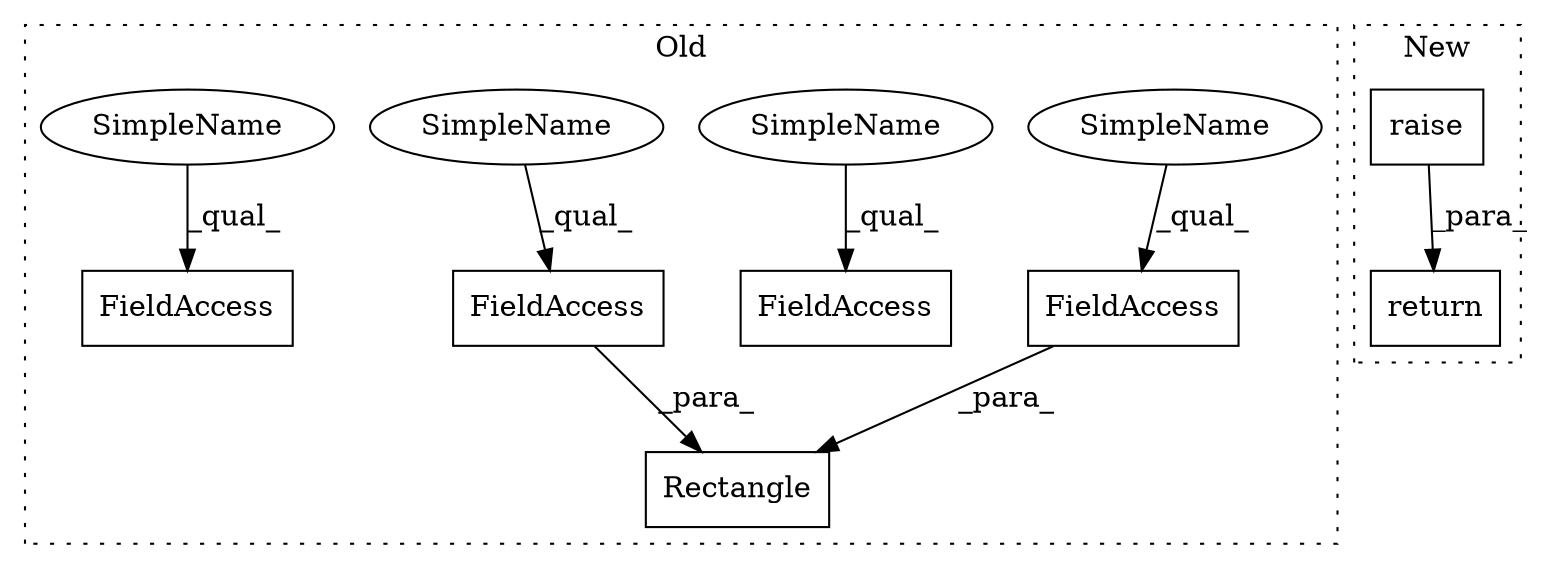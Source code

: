 digraph G {
subgraph cluster0 {
1 [label="Rectangle" a="32" s="23456,23486" l="10,1" shape="box"];
3 [label="FieldAccess" a="22" s="23477" l="9" shape="box"];
4 [label="FieldAccess" a="22" s="23508" l="10" shape="box"];
5 [label="FieldAccess" a="22" s="23446" l="9" shape="box"];
6 [label="FieldAccess" a="22" s="23466" l="10" shape="box"];
8 [label="SimpleName" a="42" s="23477" l="4" shape="ellipse"];
9 [label="SimpleName" a="42" s="23508" l="4" shape="ellipse"];
10 [label="SimpleName" a="42" s="23466" l="4" shape="ellipse"];
11 [label="SimpleName" a="42" s="23446" l="4" shape="ellipse"];
label = "Old";
style="dotted";
}
subgraph cluster1 {
2 [label="return" a="41" s="5310" l="7" shape="box"];
7 [label="raise" a="32" s="5317" l="7" shape="box"];
label = "New";
style="dotted";
}
3 -> 1 [label="_para_"];
6 -> 1 [label="_para_"];
7 -> 2 [label="_para_"];
8 -> 3 [label="_qual_"];
9 -> 4 [label="_qual_"];
10 -> 6 [label="_qual_"];
11 -> 5 [label="_qual_"];
}